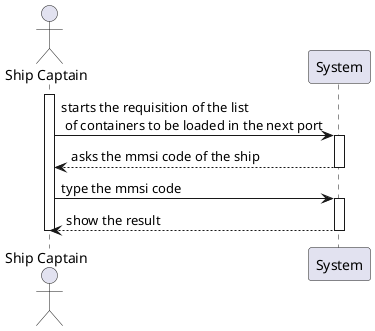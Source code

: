 @startuml
'https://plantuml.com/class-diagram
actor "Ship Captain" as SC
participant "System" as SY

activate SC
SC -> SY : starts the requisition of the list \n of containers to be loaded in the next port
activate SY
SY --> SC : asks the mmsi code of the ship
deactivate SY
SC -> SY : type the mmsi code

activate SY
SY-->SC : show the result
deactivate SY
deactivate SC
@enduml